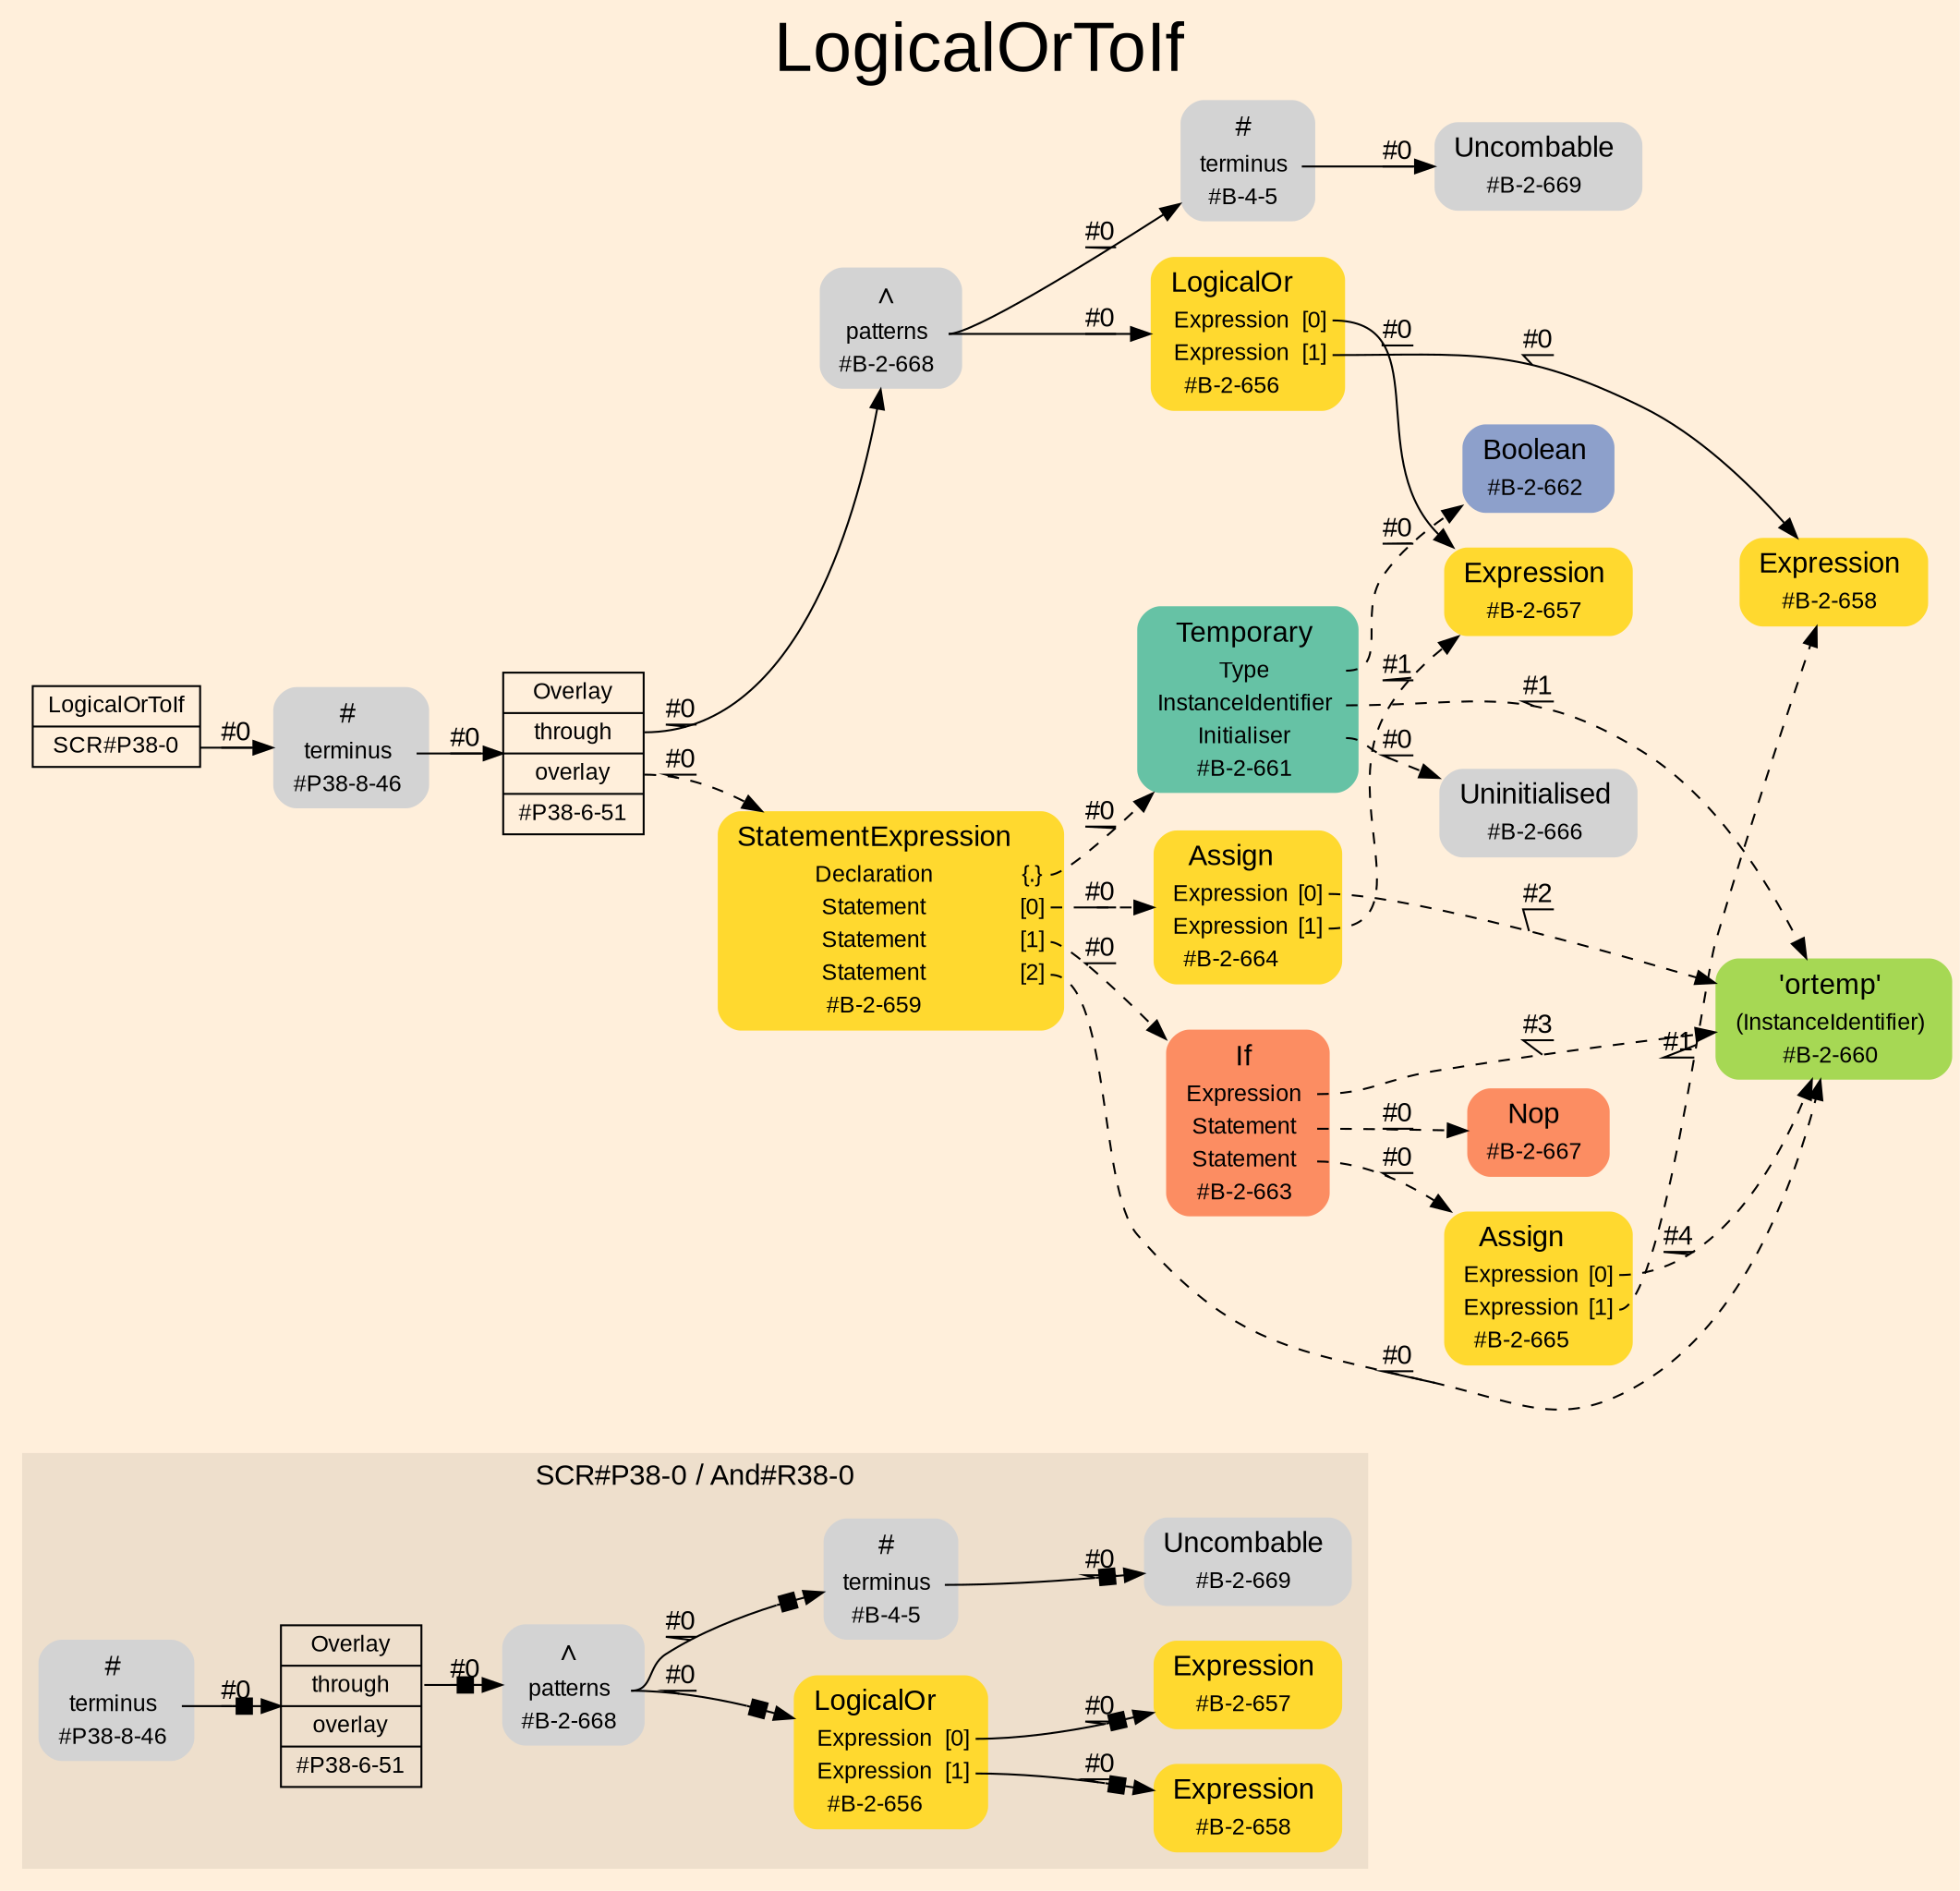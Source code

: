 digraph "LogicalOrToIf" {
label = "LogicalOrToIf"
labelloc = t
fontsize = "36"
graph [
    rankdir = "LR"
    ranksep = 0.3
    bgcolor = antiquewhite1
    color = black
    fontcolor = black
    fontname = "Arial"
];
node [
    fontname = "Arial"
];
edge [
    fontname = "Arial"
];

// -------------------- figure And#R38-0 --------------------
subgraph "clusterAnd#R38-0" {
    label = "SCR#P38-0 / And#R38-0"
    style = "filled"
    color = antiquewhite2
    fontsize = "15"
    "And#R38-0 / #B-2-658" [
        shape = "plaintext"
        fillcolor = "/set28/6"
        label = <<TABLE BORDER="0" CELLBORDER="0" CELLSPACING="0">
         <TR><TD><FONT POINT-SIZE="15.0">Expression</FONT></TD><TD></TD></TR>
         <TR><TD>#B-2-658</TD><TD PORT="port0"></TD></TR>
        </TABLE>>
        style = "rounded,filled"
        fontsize = "12"
    ];
    
    "And#R38-0 / #B-2-668" [
        shape = "plaintext"
        label = <<TABLE BORDER="0" CELLBORDER="0" CELLSPACING="0">
         <TR><TD><FONT POINT-SIZE="15.0">∧</FONT></TD><TD></TD></TR>
         <TR><TD>patterns</TD><TD PORT="port0"></TD></TR>
         <TR><TD>#B-2-668</TD><TD PORT="port1"></TD></TR>
        </TABLE>>
        style = "rounded,filled"
        fontsize = "12"
    ];
    
    "And#R38-0 / #B-2-657" [
        shape = "plaintext"
        fillcolor = "/set28/6"
        label = <<TABLE BORDER="0" CELLBORDER="0" CELLSPACING="0">
         <TR><TD><FONT POINT-SIZE="15.0">Expression</FONT></TD><TD></TD></TR>
         <TR><TD>#B-2-657</TD><TD PORT="port0"></TD></TR>
        </TABLE>>
        style = "rounded,filled"
        fontsize = "12"
    ];
    
    "And#R38-0 / #B-2-669" [
        shape = "plaintext"
        label = <<TABLE BORDER="0" CELLBORDER="0" CELLSPACING="0">
         <TR><TD><FONT POINT-SIZE="15.0">Uncombable</FONT></TD><TD></TD></TR>
         <TR><TD>#B-2-669</TD><TD PORT="port0"></TD></TR>
        </TABLE>>
        style = "rounded,filled"
        fontsize = "12"
    ];
    
    "And#R38-0 / #B-2-656" [
        shape = "plaintext"
        fillcolor = "/set28/6"
        label = <<TABLE BORDER="0" CELLBORDER="0" CELLSPACING="0">
         <TR><TD><FONT POINT-SIZE="15.0">LogicalOr</FONT></TD><TD></TD></TR>
         <TR><TD>Expression</TD><TD PORT="port0">[0]</TD></TR>
         <TR><TD>Expression</TD><TD PORT="port1">[1]</TD></TR>
         <TR><TD>#B-2-656</TD><TD PORT="port2"></TD></TR>
        </TABLE>>
        style = "rounded,filled"
        fontsize = "12"
    ];
    
    "And#R38-0 / #P38-6-51" [
        shape = "record"
        fillcolor = antiquewhite2
        label = "<fixed> Overlay | <port0> through | <port1> overlay | <port2> #P38-6-51"
        style = "filled"
        fontsize = "12"
        color = black
        fontcolor = black
    ];
    
    "And#R38-0 / #B-4-5" [
        shape = "plaintext"
        label = <<TABLE BORDER="0" CELLBORDER="0" CELLSPACING="0">
         <TR><TD><FONT POINT-SIZE="15.0">#</FONT></TD><TD></TD></TR>
         <TR><TD>terminus</TD><TD PORT="port0"></TD></TR>
         <TR><TD>#B-4-5</TD><TD PORT="port1"></TD></TR>
        </TABLE>>
        style = "rounded,filled"
        fontsize = "12"
    ];
    
    "And#R38-0 / #P38-8-46" [
        shape = "plaintext"
        label = <<TABLE BORDER="0" CELLBORDER="0" CELLSPACING="0">
         <TR><TD><FONT POINT-SIZE="15.0">#</FONT></TD><TD></TD></TR>
         <TR><TD>terminus</TD><TD PORT="port0"></TD></TR>
         <TR><TD>#P38-8-46</TD><TD PORT="port1"></TD></TR>
        </TABLE>>
        style = "rounded,filled"
        fontsize = "12"
    ];
    
}


// -------------------- transformation figure --------------------
"CR#P38-0" [
    shape = "record"
    fillcolor = antiquewhite1
    label = "<fixed> LogicalOrToIf | <port0> SCR#P38-0"
    style = "filled"
    fontsize = "12"
    color = black
    fontcolor = black
];

"#P38-8-46" [
    shape = "plaintext"
    label = <<TABLE BORDER="0" CELLBORDER="0" CELLSPACING="0">
     <TR><TD><FONT POINT-SIZE="15.0">#</FONT></TD><TD></TD></TR>
     <TR><TD>terminus</TD><TD PORT="port0"></TD></TR>
     <TR><TD>#P38-8-46</TD><TD PORT="port1"></TD></TR>
    </TABLE>>
    style = "rounded,filled"
    fontsize = "12"
];

"#P38-6-51" [
    shape = "record"
    fillcolor = antiquewhite1
    label = "<fixed> Overlay | <port0> through | <port1> overlay | <port2> #P38-6-51"
    style = "filled"
    fontsize = "12"
    color = black
    fontcolor = black
];

"#B-2-668" [
    shape = "plaintext"
    label = <<TABLE BORDER="0" CELLBORDER="0" CELLSPACING="0">
     <TR><TD><FONT POINT-SIZE="15.0">∧</FONT></TD><TD></TD></TR>
     <TR><TD>patterns</TD><TD PORT="port0"></TD></TR>
     <TR><TD>#B-2-668</TD><TD PORT="port1"></TD></TR>
    </TABLE>>
    style = "rounded,filled"
    fontsize = "12"
];

"#B-2-656" [
    shape = "plaintext"
    fillcolor = "/set28/6"
    label = <<TABLE BORDER="0" CELLBORDER="0" CELLSPACING="0">
     <TR><TD><FONT POINT-SIZE="15.0">LogicalOr</FONT></TD><TD></TD></TR>
     <TR><TD>Expression</TD><TD PORT="port0">[0]</TD></TR>
     <TR><TD>Expression</TD><TD PORT="port1">[1]</TD></TR>
     <TR><TD>#B-2-656</TD><TD PORT="port2"></TD></TR>
    </TABLE>>
    style = "rounded,filled"
    fontsize = "12"
];

"#B-2-657" [
    shape = "plaintext"
    fillcolor = "/set28/6"
    label = <<TABLE BORDER="0" CELLBORDER="0" CELLSPACING="0">
     <TR><TD><FONT POINT-SIZE="15.0">Expression</FONT></TD><TD></TD></TR>
     <TR><TD>#B-2-657</TD><TD PORT="port0"></TD></TR>
    </TABLE>>
    style = "rounded,filled"
    fontsize = "12"
];

"#B-2-658" [
    shape = "plaintext"
    fillcolor = "/set28/6"
    label = <<TABLE BORDER="0" CELLBORDER="0" CELLSPACING="0">
     <TR><TD><FONT POINT-SIZE="15.0">Expression</FONT></TD><TD></TD></TR>
     <TR><TD>#B-2-658</TD><TD PORT="port0"></TD></TR>
    </TABLE>>
    style = "rounded,filled"
    fontsize = "12"
];

"#B-4-5" [
    shape = "plaintext"
    label = <<TABLE BORDER="0" CELLBORDER="0" CELLSPACING="0">
     <TR><TD><FONT POINT-SIZE="15.0">#</FONT></TD><TD></TD></TR>
     <TR><TD>terminus</TD><TD PORT="port0"></TD></TR>
     <TR><TD>#B-4-5</TD><TD PORT="port1"></TD></TR>
    </TABLE>>
    style = "rounded,filled"
    fontsize = "12"
];

"#B-2-669" [
    shape = "plaintext"
    label = <<TABLE BORDER="0" CELLBORDER="0" CELLSPACING="0">
     <TR><TD><FONT POINT-SIZE="15.0">Uncombable</FONT></TD><TD></TD></TR>
     <TR><TD>#B-2-669</TD><TD PORT="port0"></TD></TR>
    </TABLE>>
    style = "rounded,filled"
    fontsize = "12"
];

"#B-2-659" [
    shape = "plaintext"
    fillcolor = "/set28/6"
    label = <<TABLE BORDER="0" CELLBORDER="0" CELLSPACING="0">
     <TR><TD><FONT POINT-SIZE="15.0">StatementExpression</FONT></TD><TD></TD></TR>
     <TR><TD>Declaration</TD><TD PORT="port0">{.}</TD></TR>
     <TR><TD>Statement</TD><TD PORT="port1">[0]</TD></TR>
     <TR><TD>Statement</TD><TD PORT="port2">[1]</TD></TR>
     <TR><TD>Statement</TD><TD PORT="port3">[2]</TD></TR>
     <TR><TD>#B-2-659</TD><TD PORT="port4"></TD></TR>
    </TABLE>>
    style = "rounded,filled"
    fontsize = "12"
];

"#B-2-661" [
    shape = "plaintext"
    fillcolor = "/set28/1"
    label = <<TABLE BORDER="0" CELLBORDER="0" CELLSPACING="0">
     <TR><TD><FONT POINT-SIZE="15.0">Temporary</FONT></TD><TD></TD></TR>
     <TR><TD>Type</TD><TD PORT="port0"></TD></TR>
     <TR><TD>InstanceIdentifier</TD><TD PORT="port1"></TD></TR>
     <TR><TD>Initialiser</TD><TD PORT="port2"></TD></TR>
     <TR><TD>#B-2-661</TD><TD PORT="port3"></TD></TR>
    </TABLE>>
    style = "rounded,filled"
    fontsize = "12"
];

"#B-2-662" [
    shape = "plaintext"
    fillcolor = "/set28/3"
    label = <<TABLE BORDER="0" CELLBORDER="0" CELLSPACING="0">
     <TR><TD><FONT POINT-SIZE="15.0">Boolean</FONT></TD><TD></TD></TR>
     <TR><TD>#B-2-662</TD><TD PORT="port0"></TD></TR>
    </TABLE>>
    style = "rounded,filled"
    fontsize = "12"
];

"#B-2-660" [
    shape = "plaintext"
    fillcolor = "/set28/5"
    label = <<TABLE BORDER="0" CELLBORDER="0" CELLSPACING="0">
     <TR><TD><FONT POINT-SIZE="15.0">'ortemp'</FONT></TD><TD></TD></TR>
     <TR><TD>(InstanceIdentifier)</TD><TD PORT="port0"></TD></TR>
     <TR><TD>#B-2-660</TD><TD PORT="port1"></TD></TR>
    </TABLE>>
    style = "rounded,filled"
    fontsize = "12"
];

"#B-2-666" [
    shape = "plaintext"
    label = <<TABLE BORDER="0" CELLBORDER="0" CELLSPACING="0">
     <TR><TD><FONT POINT-SIZE="15.0">Uninitialised</FONT></TD><TD></TD></TR>
     <TR><TD>#B-2-666</TD><TD PORT="port0"></TD></TR>
    </TABLE>>
    style = "rounded,filled"
    fontsize = "12"
];

"#B-2-664" [
    shape = "plaintext"
    fillcolor = "/set28/6"
    label = <<TABLE BORDER="0" CELLBORDER="0" CELLSPACING="0">
     <TR><TD><FONT POINT-SIZE="15.0">Assign</FONT></TD><TD></TD></TR>
     <TR><TD>Expression</TD><TD PORT="port0">[0]</TD></TR>
     <TR><TD>Expression</TD><TD PORT="port1">[1]</TD></TR>
     <TR><TD>#B-2-664</TD><TD PORT="port2"></TD></TR>
    </TABLE>>
    style = "rounded,filled"
    fontsize = "12"
];

"#B-2-663" [
    shape = "plaintext"
    fillcolor = "/set28/2"
    label = <<TABLE BORDER="0" CELLBORDER="0" CELLSPACING="0">
     <TR><TD><FONT POINT-SIZE="15.0">If</FONT></TD><TD></TD></TR>
     <TR><TD>Expression</TD><TD PORT="port0"></TD></TR>
     <TR><TD>Statement</TD><TD PORT="port1"></TD></TR>
     <TR><TD>Statement</TD><TD PORT="port2"></TD></TR>
     <TR><TD>#B-2-663</TD><TD PORT="port3"></TD></TR>
    </TABLE>>
    style = "rounded,filled"
    fontsize = "12"
];

"#B-2-667" [
    shape = "plaintext"
    fillcolor = "/set28/2"
    label = <<TABLE BORDER="0" CELLBORDER="0" CELLSPACING="0">
     <TR><TD><FONT POINT-SIZE="15.0">Nop</FONT></TD><TD></TD></TR>
     <TR><TD>#B-2-667</TD><TD PORT="port0"></TD></TR>
    </TABLE>>
    style = "rounded,filled"
    fontsize = "12"
];

"#B-2-665" [
    shape = "plaintext"
    fillcolor = "/set28/6"
    label = <<TABLE BORDER="0" CELLBORDER="0" CELLSPACING="0">
     <TR><TD><FONT POINT-SIZE="15.0">Assign</FONT></TD><TD></TD></TR>
     <TR><TD>Expression</TD><TD PORT="port0">[0]</TD></TR>
     <TR><TD>Expression</TD><TD PORT="port1">[1]</TD></TR>
     <TR><TD>#B-2-665</TD><TD PORT="port2"></TD></TR>
    </TABLE>>
    style = "rounded,filled"
    fontsize = "12"
];


// -------------------- links --------------------
// links for block CR#P38-0
"CR#P38-0":port0 -> "#P38-8-46" [
    label = "#0"
    decorate = true
    color = black
    fontcolor = black
];

// links for block #P38-8-46
"#P38-8-46":port0 -> "#P38-6-51" [
    label = "#0"
    decorate = true
    color = black
    fontcolor = black
];

// links for block #P38-6-51
"#P38-6-51":port0 -> "#B-2-668" [
    label = "#0"
    decorate = true
    color = black
    fontcolor = black
];

"#P38-6-51":port1 -> "#B-2-659" [
    style="dashed"
    label = "#0"
    decorate = true
    color = black
    fontcolor = black
];

// links for block #B-2-668
"#B-2-668":port0 -> "#B-2-656" [
    label = "#0"
    decorate = true
    color = black
    fontcolor = black
];

"#B-2-668":port0 -> "#B-4-5" [
    label = "#0"
    decorate = true
    color = black
    fontcolor = black
];

// links for block #B-2-656
"#B-2-656":port0 -> "#B-2-657" [
    label = "#0"
    decorate = true
    color = black
    fontcolor = black
];

"#B-2-656":port1 -> "#B-2-658" [
    label = "#0"
    decorate = true
    color = black
    fontcolor = black
];

// links for block #B-2-657
// links for block #B-2-658
// links for block #B-4-5
"#B-4-5":port0 -> "#B-2-669" [
    label = "#0"
    decorate = true
    color = black
    fontcolor = black
];

// links for block #B-2-669
// links for block #B-2-659
"#B-2-659":port0 -> "#B-2-661" [
    style="dashed"
    label = "#0"
    decorate = true
    color = black
    fontcolor = black
];

"#B-2-659":port1 -> "#B-2-664" [
    style="dashed"
    label = "#0"
    decorate = true
    color = black
    fontcolor = black
];

"#B-2-659":port2 -> "#B-2-663" [
    style="dashed"
    label = "#0"
    decorate = true
    color = black
    fontcolor = black
];

"#B-2-659":port3 -> "#B-2-660" [
    style="dashed"
    label = "#0"
    decorate = true
    color = black
    fontcolor = black
];

// links for block #B-2-661
"#B-2-661":port0 -> "#B-2-662" [
    style="dashed"
    label = "#0"
    decorate = true
    color = black
    fontcolor = black
];

"#B-2-661":port1 -> "#B-2-660" [
    style="dashed"
    label = "#1"
    decorate = true
    color = black
    fontcolor = black
];

"#B-2-661":port2 -> "#B-2-666" [
    style="dashed"
    label = "#0"
    decorate = true
    color = black
    fontcolor = black
];

// links for block #B-2-662
// links for block #B-2-660
// links for block #B-2-666
// links for block #B-2-664
"#B-2-664":port0 -> "#B-2-660" [
    style="dashed"
    label = "#2"
    decorate = true
    color = black
    fontcolor = black
];

"#B-2-664":port1 -> "#B-2-657" [
    style="dashed"
    label = "#1"
    decorate = true
    color = black
    fontcolor = black
];

// links for block #B-2-663
"#B-2-663":port0 -> "#B-2-660" [
    style="dashed"
    label = "#3"
    decorate = true
    color = black
    fontcolor = black
];

"#B-2-663":port1 -> "#B-2-667" [
    style="dashed"
    label = "#0"
    decorate = true
    color = black
    fontcolor = black
];

"#B-2-663":port2 -> "#B-2-665" [
    style="dashed"
    label = "#0"
    decorate = true
    color = black
    fontcolor = black
];

// links for block #B-2-667
// links for block #B-2-665
"#B-2-665":port0 -> "#B-2-660" [
    style="dashed"
    label = "#4"
    decorate = true
    color = black
    fontcolor = black
];

"#B-2-665":port1 -> "#B-2-658" [
    style="dashed"
    label = "#1"
    decorate = true
    color = black
    fontcolor = black
];

// links for block And#R38-0 / #B-2-658
// links for block And#R38-0 / #B-2-668
"And#R38-0 / #B-2-668":port0 -> "And#R38-0 / #B-2-656" [
    arrowhead="normalnonebox"
    label = "#0"
    decorate = true
    color = black
    fontcolor = black
];

"And#R38-0 / #B-2-668":port0 -> "And#R38-0 / #B-4-5" [
    arrowhead="normalnonebox"
    label = "#0"
    decorate = true
    color = black
    fontcolor = black
];

// links for block And#R38-0 / #B-2-657
// links for block And#R38-0 / #B-2-669
// links for block And#R38-0 / #B-2-656
"And#R38-0 / #B-2-656":port0 -> "And#R38-0 / #B-2-657" [
    arrowhead="normalnonebox"
    label = "#0"
    decorate = true
    color = black
    fontcolor = black
];

"And#R38-0 / #B-2-656":port1 -> "And#R38-0 / #B-2-658" [
    arrowhead="normalnonebox"
    label = "#0"
    decorate = true
    color = black
    fontcolor = black
];

// links for block And#R38-0 / #P38-6-51
"And#R38-0 / #P38-6-51":port0 -> "And#R38-0 / #B-2-668" [
    arrowhead="normalnonebox"
    label = "#0"
    decorate = true
    color = black
    fontcolor = black
];

// links for block And#R38-0 / #B-4-5
"And#R38-0 / #B-4-5":port0 -> "And#R38-0 / #B-2-669" [
    arrowhead="normalnonebox"
    label = "#0"
    decorate = true
    color = black
    fontcolor = black
];

// links for block And#R38-0 / #P38-8-46
"And#R38-0 / #P38-8-46":port0 -> "And#R38-0 / #P38-6-51" [
    arrowhead="normalnonebox"
    label = "#0"
    decorate = true
    color = black
    fontcolor = black
];

}
